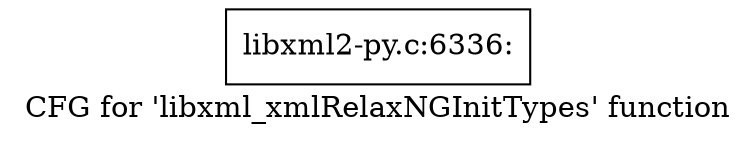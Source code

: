 digraph "CFG for 'libxml_xmlRelaxNGInitTypes' function" {
	label="CFG for 'libxml_xmlRelaxNGInitTypes' function";

	Node0x4213a40 [shape=record,label="{libxml2-py.c:6336:}"];
}
